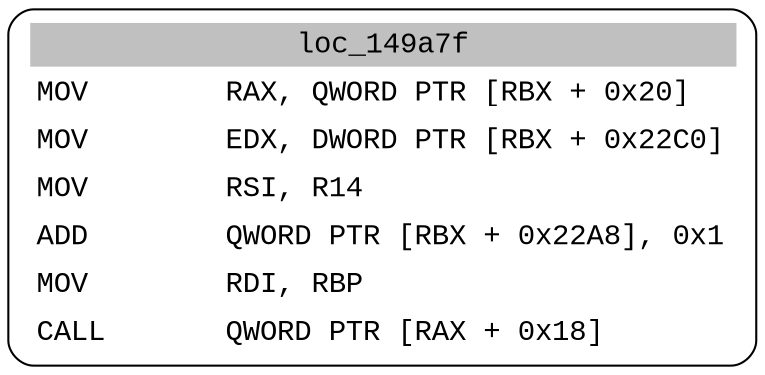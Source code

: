 digraph asm_graph {
1941 [
shape="Mrecord" fontname="Courier New"label =<<table border="0" cellborder="0" cellpadding="3"><tr><td align="center" colspan="2" bgcolor="grey">loc_149a7f</td></tr><tr><td align="left">MOV        RAX, QWORD PTR [RBX + 0x20]</td></tr><tr><td align="left">MOV        EDX, DWORD PTR [RBX + 0x22C0]</td></tr><tr><td align="left">MOV        RSI, R14</td></tr><tr><td align="left">ADD        QWORD PTR [RBX + 0x22A8], 0x1</td></tr><tr><td align="left">MOV        RDI, RBP</td></tr><tr><td align="left">CALL       QWORD PTR [RAX + 0x18]</td></tr></table>> ];
}